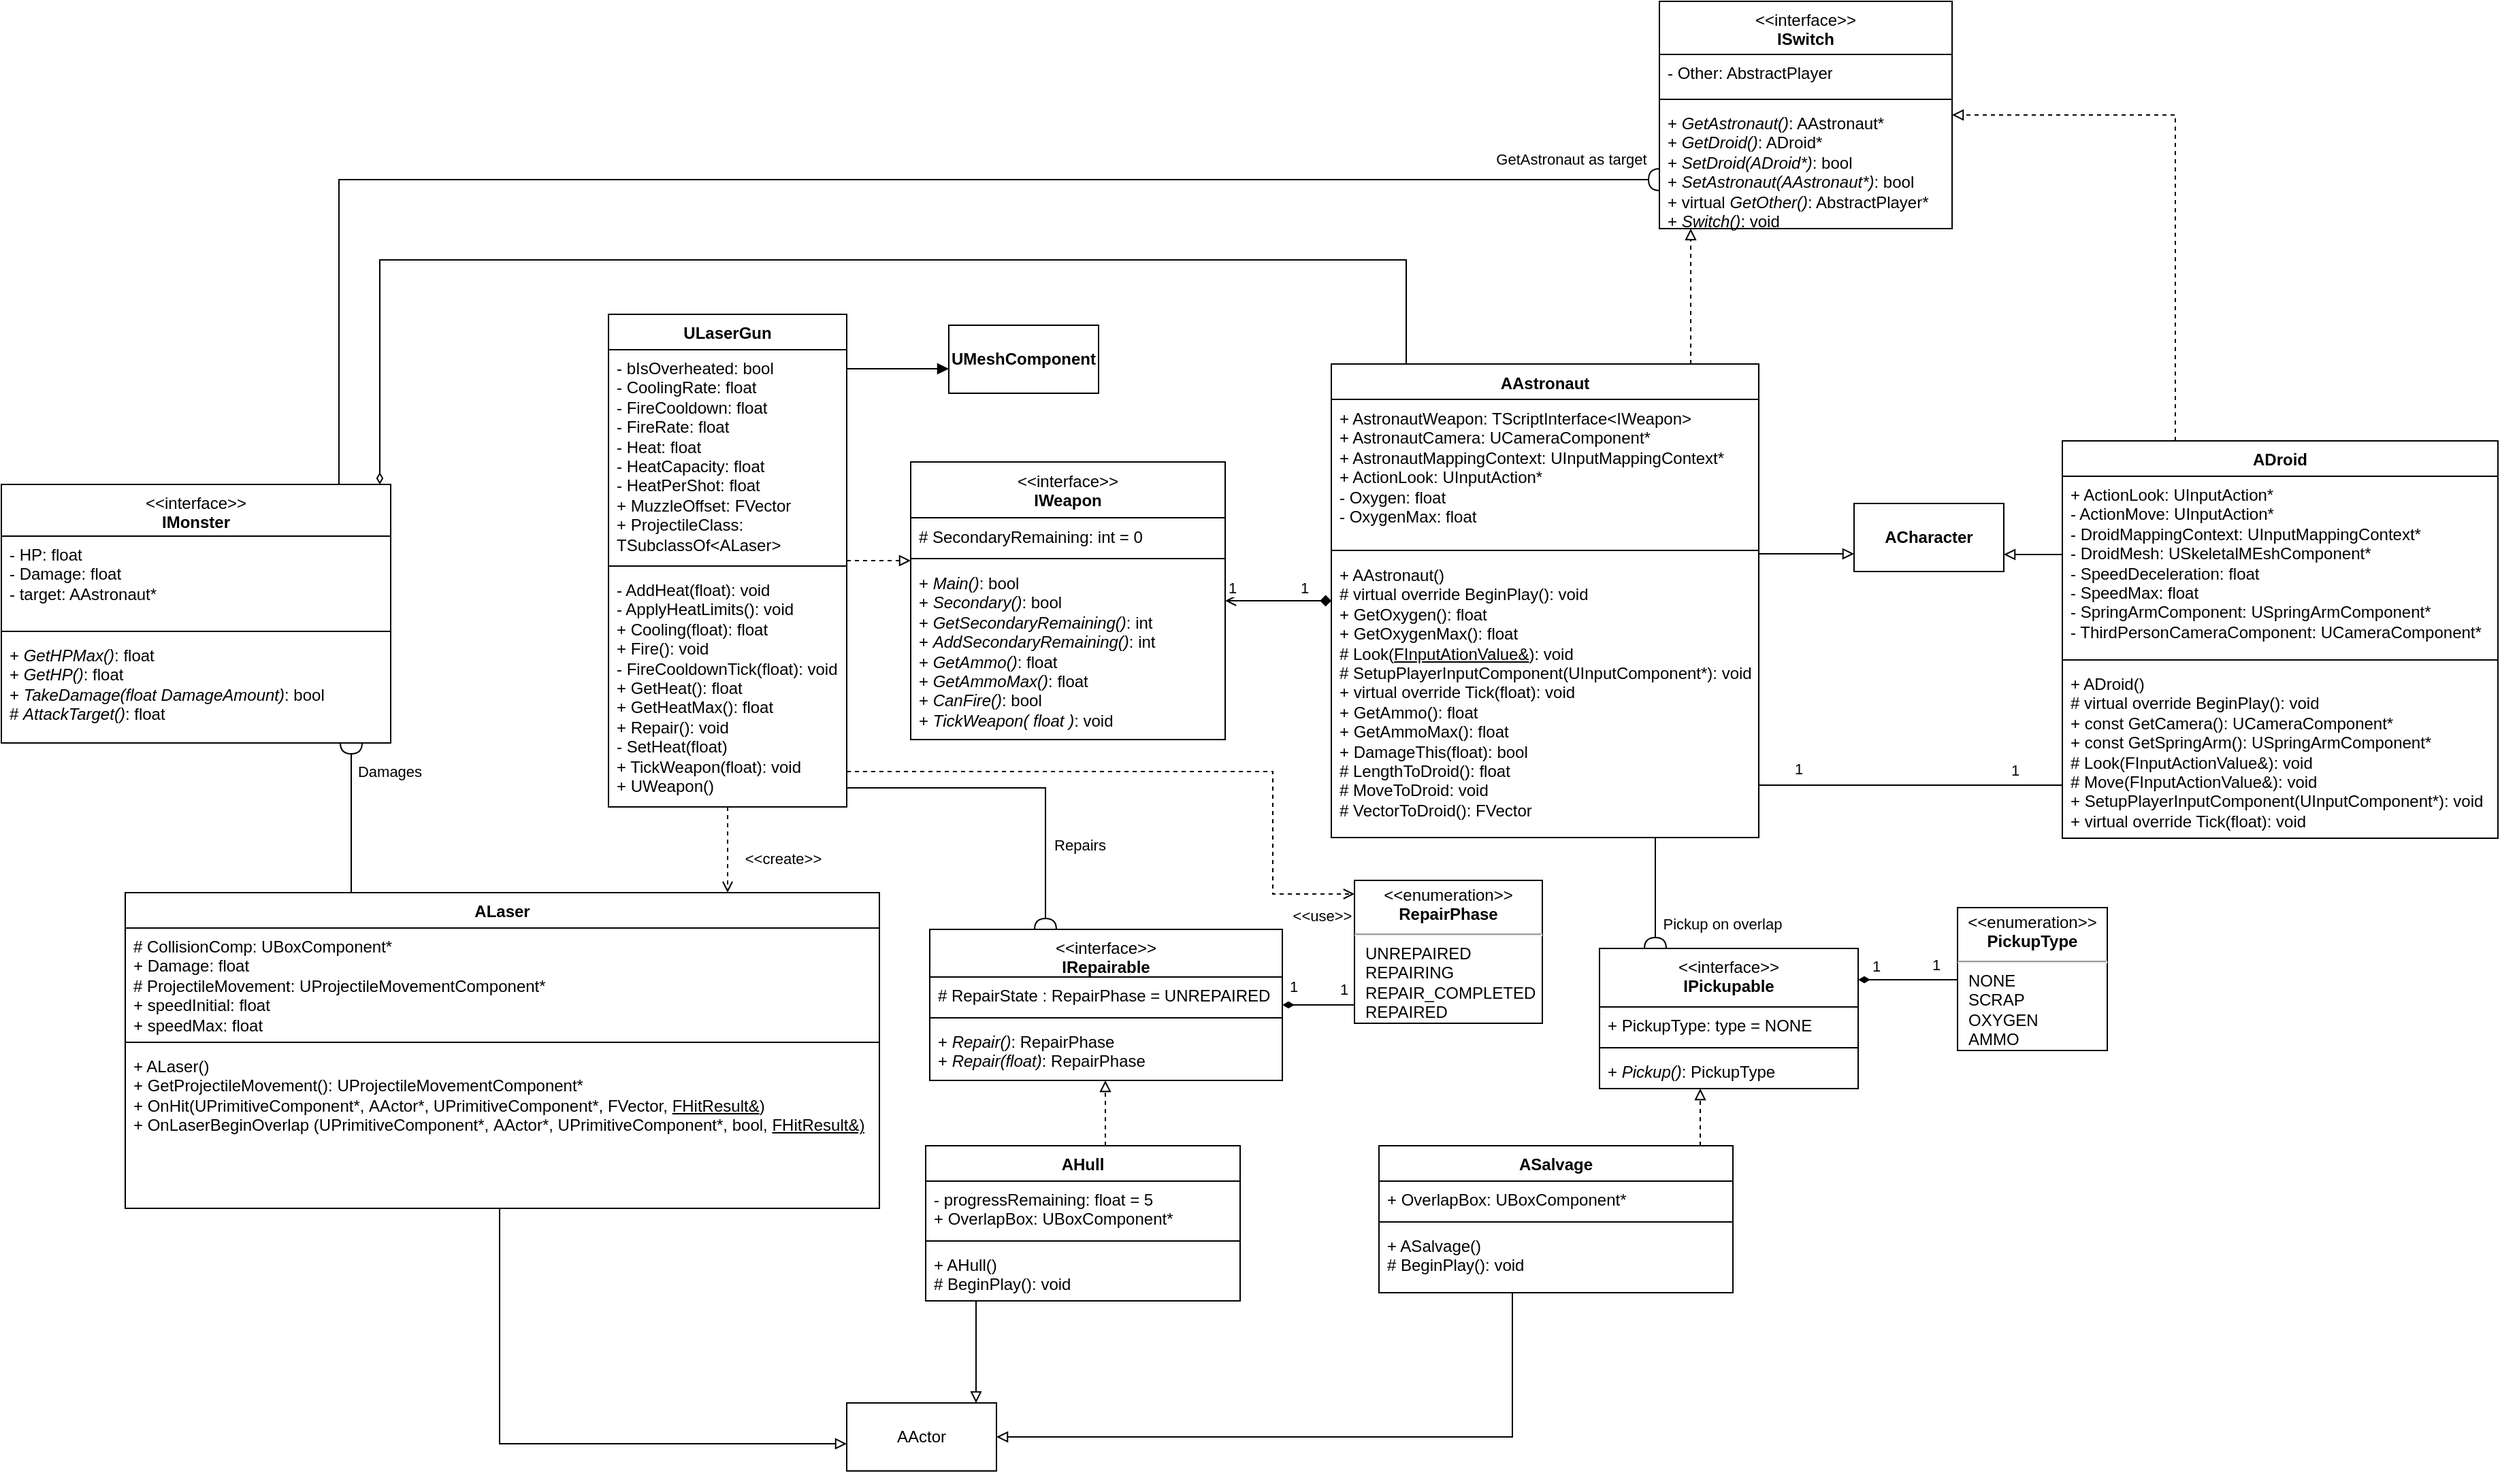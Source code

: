 <mxfile version="24.3.1" type="github">
  <diagram name="Page-1" id="c4acf3e9-155e-7222-9cf6-157b1a14988f">
    <mxGraphModel dx="2713" dy="1373" grid="0" gridSize="10" guides="1" tooltips="1" connect="1" arrows="1" fold="1" page="1" pageScale="1" pageWidth="3000" pageHeight="3000" background="none" math="0" shadow="0">
      <root>
        <mxCell id="0" />
        <mxCell id="1" parent="0" />
        <mxCell id="GjGzNpZ6_2Urf7ul3NtA-14" style="edgeStyle=orthogonalEdgeStyle;rounded=0;orthogonalLoop=1;jettySize=auto;html=1;endArrow=block;endFill=0;dashed=1;" parent="1" source="v89CsdgLvt-2hcjP8UX0-1" target="GjGzNpZ6_2Urf7ul3NtA-9" edge="1">
          <mxGeometry relative="1" as="geometry">
            <Array as="points">
              <mxPoint x="1559" y="250" />
              <mxPoint x="1559" y="250" />
            </Array>
          </mxGeometry>
        </mxCell>
        <mxCell id="5UMAS7-7MxUsGcrUEy_Y-5" style="edgeStyle=orthogonalEdgeStyle;rounded=0;orthogonalLoop=1;jettySize=auto;html=1;endArrow=open;endFill=0;startArrow=diamond;startFill=1;" parent="1" source="v89CsdgLvt-2hcjP8UX0-1" target="33zR9iVu8BZnM99QqH7n-1" edge="1">
          <mxGeometry relative="1" as="geometry" />
        </mxCell>
        <mxCell id="5UMAS7-7MxUsGcrUEy_Y-7" value="1" style="edgeLabel;html=1;align=center;verticalAlign=middle;resizable=0;points=[];" parent="5UMAS7-7MxUsGcrUEy_Y-5" vertex="1" connectable="0">
          <mxGeometry x="0.877" y="2" relative="1" as="geometry">
            <mxPoint y="-12" as="offset" />
          </mxGeometry>
        </mxCell>
        <mxCell id="33zR9iVu8BZnM99QqH7n-18" value="1" style="edgeLabel;html=1;align=center;verticalAlign=middle;resizable=0;points=[];" vertex="1" connectable="0" parent="5UMAS7-7MxUsGcrUEy_Y-5">
          <mxGeometry x="-0.713" relative="1" as="geometry">
            <mxPoint x="-9" y="-10" as="offset" />
          </mxGeometry>
        </mxCell>
        <mxCell id="5UMAS7-7MxUsGcrUEy_Y-19" style="edgeStyle=orthogonalEdgeStyle;rounded=0;orthogonalLoop=1;jettySize=auto;html=1;endArrow=block;endFill=0;" parent="1" source="v89CsdgLvt-2hcjP8UX0-1" target="5UMAS7-7MxUsGcrUEy_Y-18" edge="1">
          <mxGeometry relative="1" as="geometry">
            <Array as="points">
              <mxPoint x="1652" y="460" />
              <mxPoint x="1652" y="460" />
            </Array>
          </mxGeometry>
        </mxCell>
        <mxCell id="33zR9iVu8BZnM99QqH7n-13" style="edgeStyle=orthogonalEdgeStyle;rounded=0;orthogonalLoop=1;jettySize=auto;html=1;endArrow=none;endFill=0;" edge="1" parent="1" source="v89CsdgLvt-2hcjP8UX0-1" target="GjGzNpZ6_2Urf7ul3NtA-15">
          <mxGeometry relative="1" as="geometry">
            <Array as="points">
              <mxPoint x="1673" y="630" />
              <mxPoint x="1673" y="630" />
            </Array>
          </mxGeometry>
        </mxCell>
        <mxCell id="33zR9iVu8BZnM99QqH7n-16" value="1" style="edgeLabel;html=1;align=center;verticalAlign=middle;resizable=0;points=[];" vertex="1" connectable="0" parent="33zR9iVu8BZnM99QqH7n-13">
          <mxGeometry x="-0.745" y="2" relative="1" as="geometry">
            <mxPoint y="-10" as="offset" />
          </mxGeometry>
        </mxCell>
        <mxCell id="33zR9iVu8BZnM99QqH7n-17" value="1" style="edgeLabel;html=1;align=center;verticalAlign=middle;resizable=0;points=[];" vertex="1" connectable="0" parent="33zR9iVu8BZnM99QqH7n-13">
          <mxGeometry x="0.661" y="3" relative="1" as="geometry">
            <mxPoint x="3" y="-8" as="offset" />
          </mxGeometry>
        </mxCell>
        <mxCell id="33zR9iVu8BZnM99QqH7n-50" style="edgeStyle=orthogonalEdgeStyle;rounded=0;orthogonalLoop=1;jettySize=auto;html=1;endArrow=halfCircle;endFill=0;" edge="1" parent="1" source="v89CsdgLvt-2hcjP8UX0-1" target="33zR9iVu8BZnM99QqH7n-34">
          <mxGeometry relative="1" as="geometry">
            <Array as="points">
              <mxPoint x="1533" y="708" />
              <mxPoint x="1533" y="708" />
            </Array>
          </mxGeometry>
        </mxCell>
        <mxCell id="33zR9iVu8BZnM99QqH7n-51" value="Pickup on overlap" style="edgeLabel;html=1;align=center;verticalAlign=middle;resizable=0;points=[];" vertex="1" connectable="0" parent="33zR9iVu8BZnM99QqH7n-50">
          <mxGeometry x="0.497" y="2" relative="1" as="geometry">
            <mxPoint x="47" y="2" as="offset" />
          </mxGeometry>
        </mxCell>
        <mxCell id="v89CsdgLvt-2hcjP8UX0-1" value="AAstronaut" style="swimlane;fontStyle=1;align=center;verticalAlign=top;childLayout=stackLayout;horizontal=1;startSize=26;horizontalStack=0;resizeParent=1;resizeParentMax=0;resizeLast=0;collapsible=1;marginBottom=0;whiteSpace=wrap;html=1;" parent="1" vertex="1">
          <mxGeometry x="1295" y="320.5" width="314" height="348" as="geometry" />
        </mxCell>
        <mxCell id="v89CsdgLvt-2hcjP8UX0-2" value="&lt;div&gt;+ AstronautWeapon: TScriptInterface&amp;lt;IWeapon&amp;gt;&lt;/div&gt;&lt;div&gt;+ AstronautCamera: UCameraComponent*&lt;/div&gt;&lt;div&gt;+ AstronautMappingContext: UInputMappingContext*&lt;/div&gt;&lt;div&gt;+ ActionLook: UInputAction*&lt;/div&gt;&lt;div&gt;- Oxygen: float&lt;/div&gt;&lt;div&gt;- OxygenMax: float&lt;/div&gt;" style="text;strokeColor=none;fillColor=none;align=left;verticalAlign=top;spacingLeft=4;spacingRight=4;overflow=hidden;rotatable=0;points=[[0,0.5],[1,0.5]];portConstraint=eastwest;whiteSpace=wrap;html=1;" parent="v89CsdgLvt-2hcjP8UX0-1" vertex="1">
          <mxGeometry y="26" width="314" height="107" as="geometry" />
        </mxCell>
        <mxCell id="v89CsdgLvt-2hcjP8UX0-3" value="" style="line;strokeWidth=1;fillColor=none;align=left;verticalAlign=middle;spacingTop=-1;spacingLeft=3;spacingRight=3;rotatable=0;labelPosition=right;points=[];portConstraint=eastwest;strokeColor=inherit;" parent="v89CsdgLvt-2hcjP8UX0-1" vertex="1">
          <mxGeometry y="133" width="314" height="8" as="geometry" />
        </mxCell>
        <mxCell id="v89CsdgLvt-2hcjP8UX0-4" value="+ AAstronaut()&lt;div&gt;# virtual override BeginPlay(): void&lt;/div&gt;&lt;div&gt;+ GetOxygen(): float&lt;/div&gt;&lt;div&gt;+ GetOxygenMax(): float&lt;/div&gt;&lt;div&gt;# Look(&lt;u&gt;FInputAtionValue&amp;amp;&lt;/u&gt;): void&lt;br&gt;&lt;div&gt;&lt;div&gt;# SetupPlayerInputComponent(UInputComponent*): void&lt;/div&gt;&lt;/div&gt;&lt;div&gt;+ virtual override Tick(float): void&lt;/div&gt;&lt;/div&gt;&lt;div&gt;+ GetAmmo(): float&lt;/div&gt;&lt;div&gt;+ GetAmmoMax(): float&lt;/div&gt;&lt;div&gt;+ DamageThis(float): bool&lt;br&gt;&lt;/div&gt;&lt;div&gt;# LengthToDroid(): float&lt;/div&gt;&lt;div&gt;# MoveToDroid: void&lt;/div&gt;&lt;div&gt;# VectorToDroid(): FVector&lt;/div&gt;" style="text;strokeColor=none;fillColor=none;align=left;verticalAlign=top;spacingLeft=4;spacingRight=4;overflow=hidden;rotatable=0;points=[[0,0.5],[1,0.5]];portConstraint=eastwest;whiteSpace=wrap;html=1;" parent="v89CsdgLvt-2hcjP8UX0-1" vertex="1">
          <mxGeometry y="141" width="314" height="207" as="geometry" />
        </mxCell>
        <mxCell id="GjGzNpZ6_2Urf7ul3NtA-9" value="&lt;span style=&quot;font-weight: normal;&quot;&gt;&amp;lt;&amp;lt;interface&amp;gt;&amp;gt;&lt;/span&gt;&lt;div&gt;ISwitch&lt;/div&gt;" style="swimlane;fontStyle=1;align=center;verticalAlign=top;childLayout=stackLayout;horizontal=1;startSize=39;horizontalStack=0;resizeParent=1;resizeParentMax=0;resizeLast=0;collapsible=1;marginBottom=0;whiteSpace=wrap;html=1;" parent="1" vertex="1">
          <mxGeometry x="1536" y="54" width="215" height="167" as="geometry" />
        </mxCell>
        <mxCell id="GjGzNpZ6_2Urf7ul3NtA-10" value="- Other: AbstractPlayer" style="text;strokeColor=none;fillColor=none;align=left;verticalAlign=top;spacingLeft=4;spacingRight=4;overflow=hidden;rotatable=0;points=[[0,0.5],[1,0.5]];portConstraint=eastwest;whiteSpace=wrap;html=1;" parent="GjGzNpZ6_2Urf7ul3NtA-9" vertex="1">
          <mxGeometry y="39" width="215" height="29" as="geometry" />
        </mxCell>
        <mxCell id="GjGzNpZ6_2Urf7ul3NtA-11" value="" style="line;strokeWidth=1;fillColor=none;align=left;verticalAlign=middle;spacingTop=-1;spacingLeft=3;spacingRight=3;rotatable=0;labelPosition=right;points=[];portConstraint=eastwest;strokeColor=inherit;" parent="GjGzNpZ6_2Urf7ul3NtA-9" vertex="1">
          <mxGeometry y="68" width="215" height="8" as="geometry" />
        </mxCell>
        <mxCell id="GjGzNpZ6_2Urf7ul3NtA-12" value="+ &lt;i&gt;GetAstronaut()&lt;/i&gt;: AAstronaut*&lt;div&gt;+ &lt;i&gt;GetDroid()&lt;/i&gt;: ADroid*&lt;/div&gt;&lt;div&gt;+ &lt;i&gt;SetDroid(ADroid*)&lt;/i&gt;: bool&lt;/div&gt;&lt;div&gt;+ &lt;i&gt;SetAstronaut(AAstronaut*)&lt;/i&gt;: bool&lt;/div&gt;&lt;div&gt;+ virtual &lt;i&gt;GetOther()&lt;/i&gt;: AbstractPlayer*&lt;/div&gt;&lt;div&gt;+ &lt;i&gt;Switch()&lt;/i&gt;: void&lt;/div&gt;" style="text;strokeColor=none;fillColor=none;align=left;verticalAlign=top;spacingLeft=4;spacingRight=4;overflow=hidden;rotatable=0;points=[[0,0.5],[1,0.5]];portConstraint=eastwest;whiteSpace=wrap;html=1;" parent="GjGzNpZ6_2Urf7ul3NtA-9" vertex="1">
          <mxGeometry y="76" width="215" height="91" as="geometry" />
        </mxCell>
        <mxCell id="GjGzNpZ6_2Urf7ul3NtA-19" style="edgeStyle=orthogonalEdgeStyle;rounded=0;orthogonalLoop=1;jettySize=auto;html=1;endArrow=block;endFill=0;dashed=1;" parent="1" source="GjGzNpZ6_2Urf7ul3NtA-15" target="GjGzNpZ6_2Urf7ul3NtA-9" edge="1">
          <mxGeometry relative="1" as="geometry">
            <Array as="points">
              <mxPoint x="1915" y="150" />
              <mxPoint x="1915" y="150" />
            </Array>
          </mxGeometry>
        </mxCell>
        <mxCell id="5UMAS7-7MxUsGcrUEy_Y-20" style="edgeStyle=orthogonalEdgeStyle;rounded=0;orthogonalLoop=1;jettySize=auto;html=1;endArrow=block;endFill=0;entryX=1;entryY=0.75;entryDx=0;entryDy=0;" parent="1" source="GjGzNpZ6_2Urf7ul3NtA-15" target="5UMAS7-7MxUsGcrUEy_Y-18" edge="1">
          <mxGeometry relative="1" as="geometry">
            <mxPoint x="1806" y="476" as="targetPoint" />
            <Array as="points">
              <mxPoint x="1806" y="461" />
            </Array>
          </mxGeometry>
        </mxCell>
        <mxCell id="GjGzNpZ6_2Urf7ul3NtA-15" value="ADroid" style="swimlane;fontStyle=1;align=center;verticalAlign=top;childLayout=stackLayout;horizontal=1;startSize=26;horizontalStack=0;resizeParent=1;resizeParentMax=0;resizeLast=0;collapsible=1;marginBottom=0;whiteSpace=wrap;html=1;" parent="1" vertex="1">
          <mxGeometry x="1832" y="377" width="320" height="292" as="geometry" />
        </mxCell>
        <mxCell id="GjGzNpZ6_2Urf7ul3NtA-16" value="+ ActionLook: UInputAction*&lt;div&gt;- ActionMove: UInputAction*&lt;/div&gt;&lt;div&gt;- DroidMappingContext: UInputMappingContext*&lt;/div&gt;&lt;div&gt;- DroidMesh: USkeletalMEshComponent*&lt;/div&gt;&lt;div&gt;- SpeedDeceleration: float&lt;/div&gt;&lt;div&gt;- SpeedMax: float&lt;/div&gt;&lt;div&gt;- SpringArmComponent: USpringArmComponent*&lt;/div&gt;&lt;div&gt;- ThirdPersonCameraComponent: UCameraComponent*&lt;/div&gt;" style="text;strokeColor=none;fillColor=none;align=left;verticalAlign=top;spacingLeft=4;spacingRight=4;overflow=hidden;rotatable=0;points=[[0,0.5],[1,0.5]];portConstraint=eastwest;whiteSpace=wrap;html=1;" parent="GjGzNpZ6_2Urf7ul3NtA-15" vertex="1">
          <mxGeometry y="26" width="320" height="131" as="geometry" />
        </mxCell>
        <mxCell id="GjGzNpZ6_2Urf7ul3NtA-17" value="" style="line;strokeWidth=1;fillColor=none;align=left;verticalAlign=middle;spacingTop=-1;spacingLeft=3;spacingRight=3;rotatable=0;labelPosition=right;points=[];portConstraint=eastwest;strokeColor=inherit;" parent="GjGzNpZ6_2Urf7ul3NtA-15" vertex="1">
          <mxGeometry y="157" width="320" height="8" as="geometry" />
        </mxCell>
        <mxCell id="GjGzNpZ6_2Urf7ul3NtA-18" value="+ ADroid()&lt;div&gt;# virtual override BeginPlay(): void&lt;/div&gt;&lt;div&gt;+ const GetCamera(): UCameraComponent*&lt;/div&gt;&lt;div&gt;+ const GetSpringArm(): USpringArmComponent*&lt;/div&gt;&lt;div&gt;# Look(FInputActionValue&amp;amp;): void&lt;/div&gt;&lt;div&gt;# Move(FInputActionValue&amp;amp;): void&lt;/div&gt;&lt;div&gt;+ SetupPlayerInputComponent(UInputComponent*): void&lt;/div&gt;&lt;div&gt;+ virtual override Tick(float): void&lt;br&gt;&lt;/div&gt;" style="text;strokeColor=none;fillColor=none;align=left;verticalAlign=top;spacingLeft=4;spacingRight=4;overflow=hidden;rotatable=0;points=[[0,0.5],[1,0.5]];portConstraint=eastwest;whiteSpace=wrap;html=1;" parent="GjGzNpZ6_2Urf7ul3NtA-15" vertex="1">
          <mxGeometry y="165" width="320" height="127" as="geometry" />
        </mxCell>
        <mxCell id="5UMAS7-7MxUsGcrUEy_Y-25" style="edgeStyle=orthogonalEdgeStyle;rounded=0;orthogonalLoop=1;jettySize=auto;html=1;endArrow=none;endFill=0;startArrow=diamondThin;startFill=0;" parent="1" source="pTTVUBrMpuXwKr1Ro-rV-5" target="v89CsdgLvt-2hcjP8UX0-1" edge="1">
          <mxGeometry relative="1" as="geometry">
            <Array as="points">
              <mxPoint x="596" y="244" />
              <mxPoint x="1350" y="244" />
            </Array>
          </mxGeometry>
        </mxCell>
        <mxCell id="5UMAS7-7MxUsGcrUEy_Y-26" style="edgeStyle=orthogonalEdgeStyle;rounded=0;orthogonalLoop=1;jettySize=auto;html=1;endArrow=halfCircle;endFill=0;" parent="1" source="pTTVUBrMpuXwKr1Ro-rV-5" target="GjGzNpZ6_2Urf7ul3NtA-9" edge="1">
          <mxGeometry relative="1" as="geometry">
            <Array as="points">
              <mxPoint x="566" y="185" />
            </Array>
          </mxGeometry>
        </mxCell>
        <mxCell id="33zR9iVu8BZnM99QqH7n-11" value="GetAstronaut as target" style="edgeLabel;html=1;align=center;verticalAlign=middle;resizable=0;points=[];" vertex="1" connectable="0" parent="5UMAS7-7MxUsGcrUEy_Y-26">
          <mxGeometry x="0.958" y="-1" relative="1" as="geometry">
            <mxPoint x="-40" y="-16" as="offset" />
          </mxGeometry>
        </mxCell>
        <mxCell id="pTTVUBrMpuXwKr1Ro-rV-5" value="&lt;span style=&quot;font-weight: normal;&quot;&gt;&amp;lt;&amp;lt;interface&amp;gt;&amp;gt;&lt;/span&gt;&lt;div style=&quot;&quot;&gt;IMonster&lt;/div&gt;" style="swimlane;fontStyle=1;align=center;verticalAlign=top;childLayout=stackLayout;horizontal=1;startSize=38;horizontalStack=0;resizeParent=1;resizeParentMax=0;resizeLast=0;collapsible=1;marginBottom=0;whiteSpace=wrap;html=1;" parent="1" vertex="1">
          <mxGeometry x="318" y="409" width="286" height="190" as="geometry" />
        </mxCell>
        <mxCell id="pTTVUBrMpuXwKr1Ro-rV-6" value="- HP: float&lt;div&gt;- Damage: float&lt;/div&gt;&lt;div&gt;- target: AAstronaut*&lt;/div&gt;" style="text;strokeColor=none;fillColor=none;align=left;verticalAlign=top;spacingLeft=4;spacingRight=4;overflow=hidden;rotatable=0;points=[[0,0.5],[1,0.5]];portConstraint=eastwest;whiteSpace=wrap;html=1;" parent="pTTVUBrMpuXwKr1Ro-rV-5" vertex="1">
          <mxGeometry y="38" width="286" height="66" as="geometry" />
        </mxCell>
        <mxCell id="pTTVUBrMpuXwKr1Ro-rV-7" value="" style="line;strokeWidth=1;fillColor=none;align=left;verticalAlign=middle;spacingTop=-1;spacingLeft=3;spacingRight=3;rotatable=0;labelPosition=right;points=[];portConstraint=eastwest;strokeColor=inherit;" parent="pTTVUBrMpuXwKr1Ro-rV-5" vertex="1">
          <mxGeometry y="104" width="286" height="8" as="geometry" />
        </mxCell>
        <mxCell id="pTTVUBrMpuXwKr1Ro-rV-8" value="+ &lt;i&gt;GetHPMax()&lt;/i&gt;: float&lt;div&gt;+ &lt;i&gt;GetHP()&lt;/i&gt;: float&lt;/div&gt;&lt;div&gt;+ &lt;i&gt;TakeDamage(float DamageAmount)&lt;/i&gt;: bool&lt;br&gt;&lt;/div&gt;&lt;div&gt;# &lt;i&gt;AttackTarget()&lt;/i&gt;: float&lt;/div&gt;" style="text;strokeColor=none;fillColor=none;align=left;verticalAlign=top;spacingLeft=4;spacingRight=4;overflow=hidden;rotatable=0;points=[[0,0.5],[1,0.5]];portConstraint=eastwest;whiteSpace=wrap;html=1;" parent="pTTVUBrMpuXwKr1Ro-rV-5" vertex="1">
          <mxGeometry y="112" width="286" height="78" as="geometry" />
        </mxCell>
        <mxCell id="5UMAS7-7MxUsGcrUEy_Y-16" style="edgeStyle=orthogonalEdgeStyle;rounded=0;orthogonalLoop=1;jettySize=auto;html=1;endArrow=open;endFill=0;startArrow=none;startFill=0;dashed=1;" parent="1" source="5UMAS7-7MxUsGcrUEy_Y-1" target="5UMAS7-7MxUsGcrUEy_Y-8" edge="1">
          <mxGeometry relative="1" as="geometry">
            <Array as="points">
              <mxPoint x="812" y="495" />
            </Array>
          </mxGeometry>
        </mxCell>
        <mxCell id="33zR9iVu8BZnM99QqH7n-10" value="&amp;lt;&amp;lt;create&amp;gt;&amp;gt;" style="edgeLabel;html=1;align=center;verticalAlign=middle;resizable=0;points=[];" vertex="1" connectable="0" parent="5UMAS7-7MxUsGcrUEy_Y-16">
          <mxGeometry x="0.659" y="3" relative="1" as="geometry">
            <mxPoint x="37" y="-15" as="offset" />
          </mxGeometry>
        </mxCell>
        <mxCell id="5UMAS7-7MxUsGcrUEy_Y-22" style="edgeStyle=orthogonalEdgeStyle;rounded=0;orthogonalLoop=1;jettySize=auto;html=1;endArrow=block;endFill=1;" parent="1" source="5UMAS7-7MxUsGcrUEy_Y-1" target="5UMAS7-7MxUsGcrUEy_Y-21" edge="1">
          <mxGeometry relative="1" as="geometry">
            <Array as="points">
              <mxPoint x="978" y="324" />
              <mxPoint x="978" y="324" />
            </Array>
          </mxGeometry>
        </mxCell>
        <mxCell id="33zR9iVu8BZnM99QqH7n-5" style="edgeStyle=orthogonalEdgeStyle;rounded=0;orthogonalLoop=1;jettySize=auto;html=1;endArrow=block;endFill=0;dashed=1;" edge="1" parent="1" source="5UMAS7-7MxUsGcrUEy_Y-1" target="33zR9iVu8BZnM99QqH7n-1">
          <mxGeometry relative="1" as="geometry">
            <Array as="points">
              <mxPoint x="828" y="494" />
              <mxPoint x="828" y="494" />
            </Array>
          </mxGeometry>
        </mxCell>
        <mxCell id="33zR9iVu8BZnM99QqH7n-27" style="edgeStyle=orthogonalEdgeStyle;rounded=0;orthogonalLoop=1;jettySize=auto;html=1;dashed=1;endArrow=open;endFill=0;" edge="1" parent="1" source="5UMAS7-7MxUsGcrUEy_Y-1" target="33zR9iVu8BZnM99QqH7n-23">
          <mxGeometry relative="1" as="geometry">
            <Array as="points">
              <mxPoint x="1252" y="620" />
              <mxPoint x="1252" y="710" />
            </Array>
          </mxGeometry>
        </mxCell>
        <mxCell id="33zR9iVu8BZnM99QqH7n-29" value="&amp;lt;&amp;lt;use&amp;gt;&amp;gt;" style="edgeLabel;html=1;align=center;verticalAlign=middle;resizable=0;points=[];" vertex="1" connectable="0" parent="33zR9iVu8BZnM99QqH7n-27">
          <mxGeometry x="0.77" y="-1" relative="1" as="geometry">
            <mxPoint x="29" y="15" as="offset" />
          </mxGeometry>
        </mxCell>
        <mxCell id="5UMAS7-7MxUsGcrUEy_Y-1" value="ULaserGun" style="swimlane;fontStyle=1;align=center;verticalAlign=top;childLayout=stackLayout;horizontal=1;startSize=26;horizontalStack=0;resizeParent=1;resizeParentMax=0;resizeLast=0;collapsible=1;marginBottom=0;whiteSpace=wrap;html=1;" parent="1" vertex="1">
          <mxGeometry x="764" y="284" width="175" height="362" as="geometry" />
        </mxCell>
        <mxCell id="5UMAS7-7MxUsGcrUEy_Y-2" value="&lt;div&gt;- bIsOverheated: bool&lt;/div&gt;&lt;div&gt;- CoolingRate: float&lt;/div&gt;&lt;div&gt;- FireCooldown: float&lt;/div&gt;&lt;div&gt;- FireRate: float&lt;/div&gt;&lt;div&gt;- Heat: float&lt;/div&gt;&lt;div&gt;- HeatCapacity: float&lt;/div&gt;&lt;div&gt;- HeatPerShot: float&lt;/div&gt;&lt;div&gt;+ MuzzleOffset: FVector&lt;/div&gt;&lt;div&gt;+ ProjectileClass: TSubclassOf&amp;lt;ALaser&amp;gt;&lt;br&gt;&lt;/div&gt;" style="text;strokeColor=none;fillColor=none;align=left;verticalAlign=top;spacingLeft=4;spacingRight=4;overflow=hidden;rotatable=0;points=[[0,0.5],[1,0.5]];portConstraint=eastwest;whiteSpace=wrap;html=1;" parent="5UMAS7-7MxUsGcrUEy_Y-1" vertex="1">
          <mxGeometry y="26" width="175" height="155" as="geometry" />
        </mxCell>
        <mxCell id="5UMAS7-7MxUsGcrUEy_Y-3" value="" style="line;strokeWidth=1;fillColor=none;align=left;verticalAlign=middle;spacingTop=-1;spacingLeft=3;spacingRight=3;rotatable=0;labelPosition=right;points=[];portConstraint=eastwest;strokeColor=inherit;" parent="5UMAS7-7MxUsGcrUEy_Y-1" vertex="1">
          <mxGeometry y="181" width="175" height="8" as="geometry" />
        </mxCell>
        <mxCell id="5UMAS7-7MxUsGcrUEy_Y-4" value="- AddHeat(float): void&lt;div&gt;- ApplyHeatLimits(): void&lt;/div&gt;&lt;div&gt;+ Cooling(float): float&lt;/div&gt;&lt;div&gt;+ Fire(): void&lt;/div&gt;&lt;div&gt;- FireCooldownTick(float): void&lt;/div&gt;&lt;div&gt;+ GetHeat(): float&lt;/div&gt;&lt;div&gt;+ GetHeatMax(): float&lt;/div&gt;&lt;div&gt;+ Repair(): void&lt;/div&gt;&lt;div&gt;- SetHeat(float)&lt;/div&gt;&lt;div&gt;+ TickWeapon(float): void&lt;/div&gt;&lt;div&gt;+ UWeapon()&lt;/div&gt;" style="text;strokeColor=none;fillColor=none;align=left;verticalAlign=top;spacingLeft=4;spacingRight=4;overflow=hidden;rotatable=0;points=[[0,0.5],[1,0.5]];portConstraint=eastwest;whiteSpace=wrap;html=1;" parent="5UMAS7-7MxUsGcrUEy_Y-1" vertex="1">
          <mxGeometry y="189" width="175" height="173" as="geometry" />
        </mxCell>
        <mxCell id="5UMAS7-7MxUsGcrUEy_Y-17" style="edgeStyle=orthogonalEdgeStyle;rounded=0;orthogonalLoop=1;jettySize=auto;html=1;endArrow=halfCircle;endFill=0;" parent="1" source="5UMAS7-7MxUsGcrUEy_Y-8" target="pTTVUBrMpuXwKr1Ro-rV-5" edge="1">
          <mxGeometry relative="1" as="geometry">
            <Array as="points">
              <mxPoint x="575" y="654" />
              <mxPoint x="575" y="654" />
            </Array>
          </mxGeometry>
        </mxCell>
        <mxCell id="33zR9iVu8BZnM99QqH7n-9" value="Damages" style="edgeLabel;html=1;align=center;verticalAlign=middle;resizable=0;points=[];" vertex="1" connectable="0" parent="5UMAS7-7MxUsGcrUEy_Y-17">
          <mxGeometry x="0.627" y="1" relative="1" as="geometry">
            <mxPoint x="29" as="offset" />
          </mxGeometry>
        </mxCell>
        <mxCell id="5UMAS7-7MxUsGcrUEy_Y-24" style="edgeStyle=orthogonalEdgeStyle;rounded=0;orthogonalLoop=1;jettySize=auto;html=1;endArrow=block;endFill=0;" parent="1" source="5UMAS7-7MxUsGcrUEy_Y-8" target="5UMAS7-7MxUsGcrUEy_Y-23" edge="1">
          <mxGeometry relative="1" as="geometry">
            <Array as="points">
              <mxPoint x="684" y="1114" />
            </Array>
          </mxGeometry>
        </mxCell>
        <mxCell id="5UMAS7-7MxUsGcrUEy_Y-8" value="ALaser" style="swimlane;fontStyle=1;align=center;verticalAlign=top;childLayout=stackLayout;horizontal=1;startSize=26;horizontalStack=0;resizeParent=1;resizeParentMax=0;resizeLast=0;collapsible=1;marginBottom=0;whiteSpace=wrap;html=1;" parent="1" vertex="1">
          <mxGeometry x="409" y="709" width="554" height="232" as="geometry" />
        </mxCell>
        <mxCell id="5UMAS7-7MxUsGcrUEy_Y-9" value="# CollisionComp: UBoxComponent*&lt;div&gt;+ Damage: float&lt;/div&gt;&lt;div&gt;# ProjectileMovement: UProjectileMovementComponent*&lt;/div&gt;&lt;div&gt;+ speedInitial: float&lt;/div&gt;&lt;div&gt;+ speedMax: float&lt;/div&gt;" style="text;strokeColor=none;fillColor=none;align=left;verticalAlign=top;spacingLeft=4;spacingRight=4;overflow=hidden;rotatable=0;points=[[0,0.5],[1,0.5]];portConstraint=eastwest;whiteSpace=wrap;html=1;" parent="5UMAS7-7MxUsGcrUEy_Y-8" vertex="1">
          <mxGeometry y="26" width="554" height="80" as="geometry" />
        </mxCell>
        <mxCell id="5UMAS7-7MxUsGcrUEy_Y-10" value="" style="line;strokeWidth=1;fillColor=none;align=left;verticalAlign=middle;spacingTop=-1;spacingLeft=3;spacingRight=3;rotatable=0;labelPosition=right;points=[];portConstraint=eastwest;strokeColor=inherit;" parent="5UMAS7-7MxUsGcrUEy_Y-8" vertex="1">
          <mxGeometry y="106" width="554" height="8" as="geometry" />
        </mxCell>
        <mxCell id="5UMAS7-7MxUsGcrUEy_Y-11" value="+ ALaser()&lt;div&gt;+ GetProjectileMovement():&amp;nbsp;UProjectileMovementComponent*&lt;/div&gt;&lt;div&gt;+ OnHit(UPrimitiveComponent*,&amp;nbsp;AActor*,&amp;nbsp;UPrimitiveComponent*, FVector, &lt;u&gt;FHitResult&amp;amp;&lt;/u&gt;)&lt;/div&gt;&lt;div&gt;+ OnLaserBeginOverlap (UPrimitiveComponent*,&amp;nbsp;AActor*,&amp;nbsp;UPrimitiveComponent*, bool,&amp;nbsp;&lt;u style=&quot;background-color: initial;&quot;&gt;FHitResult&amp;amp;)&lt;/u&gt;&lt;/div&gt;" style="text;strokeColor=none;fillColor=none;align=left;verticalAlign=top;spacingLeft=4;spacingRight=4;overflow=hidden;rotatable=0;points=[[0,0.5],[1,0.5]];portConstraint=eastwest;whiteSpace=wrap;html=1;" parent="5UMAS7-7MxUsGcrUEy_Y-8" vertex="1">
          <mxGeometry y="114" width="554" height="118" as="geometry" />
        </mxCell>
        <mxCell id="5UMAS7-7MxUsGcrUEy_Y-18" value="&lt;b&gt;ACharacter&lt;/b&gt;" style="html=1;whiteSpace=wrap;" parent="1" vertex="1">
          <mxGeometry x="1679" y="423" width="110" height="50" as="geometry" />
        </mxCell>
        <mxCell id="5UMAS7-7MxUsGcrUEy_Y-21" value="&lt;b&gt;UMeshComponent&lt;/b&gt;" style="html=1;whiteSpace=wrap;" parent="1" vertex="1">
          <mxGeometry x="1014" y="292" width="110" height="50" as="geometry" />
        </mxCell>
        <mxCell id="5UMAS7-7MxUsGcrUEy_Y-23" value="AActor" style="html=1;whiteSpace=wrap;" parent="1" vertex="1">
          <mxGeometry x="939" y="1084" width="110" height="50" as="geometry" />
        </mxCell>
        <mxCell id="33zR9iVu8BZnM99QqH7n-1" value="&lt;span style=&quot;font-weight: normal;&quot;&gt;&amp;lt;&amp;lt;interface&amp;gt;&amp;gt;&lt;/span&gt;&lt;div&gt;IWeapon&lt;/div&gt;" style="swimlane;fontStyle=1;align=center;verticalAlign=top;childLayout=stackLayout;horizontal=1;startSize=41;horizontalStack=0;resizeParent=1;resizeParentMax=0;resizeLast=0;collapsible=1;marginBottom=0;whiteSpace=wrap;html=1;" vertex="1" parent="1">
          <mxGeometry x="986" y="392.5" width="231" height="204" as="geometry" />
        </mxCell>
        <mxCell id="33zR9iVu8BZnM99QqH7n-2" value="# SecondaryRemaining: int = 0" style="text;strokeColor=none;fillColor=none;align=left;verticalAlign=top;spacingLeft=4;spacingRight=4;overflow=hidden;rotatable=0;points=[[0,0.5],[1,0.5]];portConstraint=eastwest;whiteSpace=wrap;html=1;" vertex="1" parent="33zR9iVu8BZnM99QqH7n-1">
          <mxGeometry y="41" width="231" height="26" as="geometry" />
        </mxCell>
        <mxCell id="33zR9iVu8BZnM99QqH7n-3" value="" style="line;strokeWidth=1;fillColor=none;align=left;verticalAlign=middle;spacingTop=-1;spacingLeft=3;spacingRight=3;rotatable=0;labelPosition=right;points=[];portConstraint=eastwest;strokeColor=inherit;" vertex="1" parent="33zR9iVu8BZnM99QqH7n-1">
          <mxGeometry y="67" width="231" height="8" as="geometry" />
        </mxCell>
        <mxCell id="33zR9iVu8BZnM99QqH7n-4" value="+ &lt;i&gt;Main()&lt;/i&gt;: bool&lt;div&gt;+ &lt;i&gt;Secondary()&lt;/i&gt;: bool&lt;/div&gt;&lt;div&gt;+ &lt;i&gt;GetSecondaryRemaining()&lt;/i&gt;: int&lt;/div&gt;&lt;div&gt;+ &lt;i&gt;AddSecondaryRemaining()&lt;/i&gt;: int&lt;/div&gt;&lt;div&gt;+ &lt;i&gt;GetAmmo()&lt;/i&gt;: float&lt;/div&gt;&lt;div&gt;+ &lt;i&gt;GetAmmoMax()&lt;/i&gt;: float&lt;/div&gt;&lt;div&gt;+ &lt;i&gt;CanFire()&lt;/i&gt;: bool&lt;/div&gt;&lt;div&gt;+ &lt;i&gt;TickWeapon(&amp;nbsp;&lt;/i&gt;&lt;span style=&quot;background-color: initial;&quot;&gt;&lt;i&gt;float )&lt;/i&gt;: void&lt;/span&gt;&lt;/div&gt;" style="text;strokeColor=none;fillColor=none;align=left;verticalAlign=top;spacingLeft=4;spacingRight=4;overflow=hidden;rotatable=0;points=[[0,0.5],[1,0.5]];portConstraint=eastwest;whiteSpace=wrap;html=1;" vertex="1" parent="33zR9iVu8BZnM99QqH7n-1">
          <mxGeometry y="75" width="231" height="129" as="geometry" />
        </mxCell>
        <mxCell id="33zR9iVu8BZnM99QqH7n-24" style="edgeStyle=orthogonalEdgeStyle;rounded=0;orthogonalLoop=1;jettySize=auto;html=1;entryX=0;entryY=0.5;entryDx=0;entryDy=0;startArrow=diamondThin;startFill=1;endArrow=none;endFill=0;" edge="1" parent="1" source="33zR9iVu8BZnM99QqH7n-19" target="33zR9iVu8BZnM99QqH7n-23">
          <mxGeometry relative="1" as="geometry">
            <Array as="points">
              <mxPoint x="1322" y="792" />
            </Array>
          </mxGeometry>
        </mxCell>
        <mxCell id="33zR9iVu8BZnM99QqH7n-46" value="1" style="edgeLabel;html=1;align=center;verticalAlign=middle;resizable=0;points=[];" vertex="1" connectable="0" parent="33zR9iVu8BZnM99QqH7n-24">
          <mxGeometry x="-0.717" relative="1" as="geometry">
            <mxPoint x="-8" y="-14" as="offset" />
          </mxGeometry>
        </mxCell>
        <mxCell id="33zR9iVu8BZnM99QqH7n-47" value="1" style="edgeLabel;html=1;align=center;verticalAlign=middle;resizable=0;points=[];" vertex="1" connectable="0" parent="33zR9iVu8BZnM99QqH7n-24">
          <mxGeometry x="-0.279" y="-2" relative="1" as="geometry">
            <mxPoint x="4" y="-14" as="offset" />
          </mxGeometry>
        </mxCell>
        <mxCell id="33zR9iVu8BZnM99QqH7n-19" value="&lt;span style=&quot;font-weight: normal;&quot;&gt;&amp;lt;&amp;lt;interface&amp;gt;&amp;gt;&lt;/span&gt;&lt;div&gt;IRepairable&lt;/div&gt;" style="swimlane;fontStyle=1;align=center;verticalAlign=top;childLayout=stackLayout;horizontal=1;startSize=35;horizontalStack=0;resizeParent=1;resizeParentMax=0;resizeLast=0;collapsible=1;marginBottom=0;whiteSpace=wrap;html=1;" vertex="1" parent="1">
          <mxGeometry x="1000" y="736" width="259" height="111" as="geometry" />
        </mxCell>
        <mxCell id="33zR9iVu8BZnM99QqH7n-20" value="# RepairState : RepairPhase = UNREPAIRED" style="text;strokeColor=none;fillColor=none;align=left;verticalAlign=top;spacingLeft=4;spacingRight=4;overflow=hidden;rotatable=0;points=[[0,0.5],[1,0.5]];portConstraint=eastwest;whiteSpace=wrap;html=1;" vertex="1" parent="33zR9iVu8BZnM99QqH7n-19">
          <mxGeometry y="35" width="259" height="26" as="geometry" />
        </mxCell>
        <mxCell id="33zR9iVu8BZnM99QqH7n-21" value="" style="line;strokeWidth=1;fillColor=none;align=left;verticalAlign=middle;spacingTop=-1;spacingLeft=3;spacingRight=3;rotatable=0;labelPosition=right;points=[];portConstraint=eastwest;strokeColor=inherit;" vertex="1" parent="33zR9iVu8BZnM99QqH7n-19">
          <mxGeometry y="61" width="259" height="8" as="geometry" />
        </mxCell>
        <mxCell id="33zR9iVu8BZnM99QqH7n-22" value="+&amp;nbsp;&lt;i&gt;Repair()&lt;/i&gt;: RepairPhase&lt;div&gt;+&amp;nbsp;&lt;i&gt;Repair(float)&lt;/i&gt;: RepairPhase&lt;/div&gt;" style="text;strokeColor=none;fillColor=none;align=left;verticalAlign=top;spacingLeft=4;spacingRight=4;overflow=hidden;rotatable=0;points=[[0,0.5],[1,0.5]];portConstraint=eastwest;whiteSpace=wrap;html=1;" vertex="1" parent="33zR9iVu8BZnM99QqH7n-19">
          <mxGeometry y="69" width="259" height="42" as="geometry" />
        </mxCell>
        <mxCell id="33zR9iVu8BZnM99QqH7n-23" value="&lt;p style=&quot;margin:0px;margin-top:4px;text-align:center;&quot;&gt;&amp;lt;&amp;lt;enumeration&amp;gt;&amp;gt;&lt;br&gt;&lt;b&gt;RepairPhase&lt;/b&gt;&lt;/p&gt;&lt;hr&gt;&lt;p style=&quot;margin:0px;margin-left:8px;text-align:left;&quot;&gt;UNREPAIRED&lt;/p&gt;&lt;p style=&quot;margin:0px;margin-left:8px;text-align:left;&quot;&gt;REPAIRING&lt;/p&gt;&lt;p style=&quot;margin:0px;margin-left:8px;text-align:left;&quot;&gt;REPAIR_COMPLETED&lt;/p&gt;&lt;p style=&quot;margin:0px;margin-left:8px;text-align:left;&quot;&gt;REPAIRED&lt;/p&gt;" style="shape=rect;html=1;overflow=fill;whiteSpace=wrap;" vertex="1" parent="1">
          <mxGeometry x="1312" y="700" width="138" height="105" as="geometry" />
        </mxCell>
        <mxCell id="33zR9iVu8BZnM99QqH7n-25" style="edgeStyle=orthogonalEdgeStyle;rounded=0;orthogonalLoop=1;jettySize=auto;html=1;endArrow=halfCircle;endFill=0;" edge="1" parent="1" source="5UMAS7-7MxUsGcrUEy_Y-1" target="33zR9iVu8BZnM99QqH7n-19">
          <mxGeometry relative="1" as="geometry">
            <Array as="points">
              <mxPoint x="1085" y="632" />
            </Array>
          </mxGeometry>
        </mxCell>
        <mxCell id="33zR9iVu8BZnM99QqH7n-26" value="Repairs" style="edgeLabel;html=1;align=center;verticalAlign=middle;resizable=0;points=[];" vertex="1" connectable="0" parent="33zR9iVu8BZnM99QqH7n-25">
          <mxGeometry x="0.312" y="3" relative="1" as="geometry">
            <mxPoint x="22" y="24" as="offset" />
          </mxGeometry>
        </mxCell>
        <mxCell id="33zR9iVu8BZnM99QqH7n-57" style="edgeStyle=orthogonalEdgeStyle;rounded=0;orthogonalLoop=1;jettySize=auto;html=1;endArrow=block;endFill=0;" edge="1" parent="1" source="33zR9iVu8BZnM99QqH7n-30" target="5UMAS7-7MxUsGcrUEy_Y-23">
          <mxGeometry relative="1" as="geometry">
            <Array as="points">
              <mxPoint x="1034" y="1057" />
              <mxPoint x="1034" y="1057" />
            </Array>
          </mxGeometry>
        </mxCell>
        <mxCell id="33zR9iVu8BZnM99QqH7n-60" style="edgeStyle=orthogonalEdgeStyle;rounded=0;orthogonalLoop=1;jettySize=auto;html=1;endArrow=block;endFill=0;dashed=1;" edge="1" parent="1" source="33zR9iVu8BZnM99QqH7n-30" target="33zR9iVu8BZnM99QqH7n-19">
          <mxGeometry relative="1" as="geometry">
            <Array as="points">
              <mxPoint x="1129" y="879" />
              <mxPoint x="1129" y="879" />
            </Array>
          </mxGeometry>
        </mxCell>
        <mxCell id="33zR9iVu8BZnM99QqH7n-30" value="AHull" style="swimlane;fontStyle=1;align=center;verticalAlign=top;childLayout=stackLayout;horizontal=1;startSize=26;horizontalStack=0;resizeParent=1;resizeParentMax=0;resizeLast=0;collapsible=1;marginBottom=0;whiteSpace=wrap;html=1;" vertex="1" parent="1">
          <mxGeometry x="997" y="895" width="231" height="114" as="geometry" />
        </mxCell>
        <mxCell id="33zR9iVu8BZnM99QqH7n-31" value="&lt;div&gt;- progressRemaining: float = 5&lt;/div&gt;+ OverlapBox:&amp;nbsp;UBoxComponent*" style="text;strokeColor=none;fillColor=none;align=left;verticalAlign=top;spacingLeft=4;spacingRight=4;overflow=hidden;rotatable=0;points=[[0,0.5],[1,0.5]];portConstraint=eastwest;whiteSpace=wrap;html=1;" vertex="1" parent="33zR9iVu8BZnM99QqH7n-30">
          <mxGeometry y="26" width="231" height="40" as="geometry" />
        </mxCell>
        <mxCell id="33zR9iVu8BZnM99QqH7n-32" value="" style="line;strokeWidth=1;fillColor=none;align=left;verticalAlign=middle;spacingTop=-1;spacingLeft=3;spacingRight=3;rotatable=0;labelPosition=right;points=[];portConstraint=eastwest;strokeColor=inherit;" vertex="1" parent="33zR9iVu8BZnM99QqH7n-30">
          <mxGeometry y="66" width="231" height="8" as="geometry" />
        </mxCell>
        <mxCell id="33zR9iVu8BZnM99QqH7n-33" value="&lt;div&gt;+ AHull()&lt;/div&gt;# BeginPlay(): void" style="text;strokeColor=none;fillColor=none;align=left;verticalAlign=top;spacingLeft=4;spacingRight=4;overflow=hidden;rotatable=0;points=[[0,0.5],[1,0.5]];portConstraint=eastwest;whiteSpace=wrap;html=1;" vertex="1" parent="33zR9iVu8BZnM99QqH7n-30">
          <mxGeometry y="74" width="231" height="40" as="geometry" />
        </mxCell>
        <mxCell id="33zR9iVu8BZnM99QqH7n-45" style="edgeStyle=orthogonalEdgeStyle;rounded=0;orthogonalLoop=1;jettySize=auto;html=1;endArrow=none;endFill=0;startArrow=diamondThin;startFill=1;" edge="1" parent="1" source="33zR9iVu8BZnM99QqH7n-34" target="33zR9iVu8BZnM99QqH7n-44">
          <mxGeometry relative="1" as="geometry">
            <Array as="points">
              <mxPoint x="1699" y="773" />
              <mxPoint x="1699" y="773" />
            </Array>
          </mxGeometry>
        </mxCell>
        <mxCell id="33zR9iVu8BZnM99QqH7n-48" value="1" style="edgeLabel;html=1;align=center;verticalAlign=middle;resizable=0;points=[];" vertex="1" connectable="0" parent="33zR9iVu8BZnM99QqH7n-45">
          <mxGeometry x="-0.598" relative="1" as="geometry">
            <mxPoint x="-2" y="-10" as="offset" />
          </mxGeometry>
        </mxCell>
        <mxCell id="33zR9iVu8BZnM99QqH7n-49" value="1" style="edgeLabel;html=1;align=center;verticalAlign=middle;resizable=0;points=[];" vertex="1" connectable="0" parent="33zR9iVu8BZnM99QqH7n-45">
          <mxGeometry x="0.622" y="3" relative="1" as="geometry">
            <mxPoint x="-2" y="-8" as="offset" />
          </mxGeometry>
        </mxCell>
        <mxCell id="33zR9iVu8BZnM99QqH7n-34" value="&lt;div&gt;&lt;span style=&quot;font-weight: normal;&quot;&gt;&amp;lt;&amp;lt;interface&amp;gt;&amp;gt;&lt;/span&gt;&lt;/div&gt;IPickupable" style="swimlane;fontStyle=1;align=center;verticalAlign=top;childLayout=stackLayout;horizontal=1;startSize=43;horizontalStack=0;resizeParent=1;resizeParentMax=0;resizeLast=0;collapsible=1;marginBottom=0;whiteSpace=wrap;html=1;" vertex="1" parent="1">
          <mxGeometry x="1492" y="750" width="190" height="103" as="geometry" />
        </mxCell>
        <mxCell id="33zR9iVu8BZnM99QqH7n-35" value="+ PickupType: type = NONE" style="text;strokeColor=none;fillColor=none;align=left;verticalAlign=top;spacingLeft=4;spacingRight=4;overflow=hidden;rotatable=0;points=[[0,0.5],[1,0.5]];portConstraint=eastwest;whiteSpace=wrap;html=1;" vertex="1" parent="33zR9iVu8BZnM99QqH7n-34">
          <mxGeometry y="43" width="190" height="26" as="geometry" />
        </mxCell>
        <mxCell id="33zR9iVu8BZnM99QqH7n-36" value="" style="line;strokeWidth=1;fillColor=none;align=left;verticalAlign=middle;spacingTop=-1;spacingLeft=3;spacingRight=3;rotatable=0;labelPosition=right;points=[];portConstraint=eastwest;strokeColor=inherit;" vertex="1" parent="33zR9iVu8BZnM99QqH7n-34">
          <mxGeometry y="69" width="190" height="8" as="geometry" />
        </mxCell>
        <mxCell id="33zR9iVu8BZnM99QqH7n-37" value="+&amp;nbsp;&lt;i&gt;Pickup()&lt;/i&gt;:&amp;nbsp;PickupType" style="text;strokeColor=none;fillColor=none;align=left;verticalAlign=top;spacingLeft=4;spacingRight=4;overflow=hidden;rotatable=0;points=[[0,0.5],[1,0.5]];portConstraint=eastwest;whiteSpace=wrap;html=1;" vertex="1" parent="33zR9iVu8BZnM99QqH7n-34">
          <mxGeometry y="77" width="190" height="26" as="geometry" />
        </mxCell>
        <mxCell id="33zR9iVu8BZnM99QqH7n-44" value="&lt;p style=&quot;margin:0px;margin-top:4px;text-align:center;&quot;&gt;&amp;lt;&amp;lt;enumeration&amp;gt;&amp;gt;&lt;br&gt;&lt;span style=&quot;text-align: left; background-color: initial;&quot;&gt;&lt;b&gt;PickupType&lt;/b&gt;&lt;/span&gt;&lt;/p&gt;&lt;hr&gt;&lt;p style=&quot;margin:0px;margin-left:8px;text-align:left;&quot;&gt;NONE&lt;/p&gt;&lt;p style=&quot;margin:0px;margin-left:8px;text-align:left;&quot;&gt;SCRAP&lt;/p&gt;&lt;p style=&quot;margin:0px;margin-left:8px;text-align:left;&quot;&gt;OXYGEN&lt;/p&gt;&lt;p style=&quot;margin:0px;margin-left:8px;text-align:left;&quot;&gt;AMMO&lt;/p&gt;" style="shape=rect;html=1;overflow=fill;whiteSpace=wrap;" vertex="1" parent="1">
          <mxGeometry x="1755" y="720" width="110" height="105" as="geometry" />
        </mxCell>
        <mxCell id="33zR9iVu8BZnM99QqH7n-58" style="edgeStyle=orthogonalEdgeStyle;rounded=0;orthogonalLoop=1;jettySize=auto;html=1;endArrow=block;endFill=0;" edge="1" parent="1" source="33zR9iVu8BZnM99QqH7n-52" target="5UMAS7-7MxUsGcrUEy_Y-23">
          <mxGeometry relative="1" as="geometry">
            <Array as="points">
              <mxPoint x="1428" y="1109" />
            </Array>
          </mxGeometry>
        </mxCell>
        <mxCell id="33zR9iVu8BZnM99QqH7n-59" style="edgeStyle=orthogonalEdgeStyle;rounded=0;orthogonalLoop=1;jettySize=auto;html=1;endArrow=block;endFill=0;dashed=1;" edge="1" parent="1" source="33zR9iVu8BZnM99QqH7n-52" target="33zR9iVu8BZnM99QqH7n-34">
          <mxGeometry relative="1" as="geometry">
            <Array as="points">
              <mxPoint x="1566" y="869" />
              <mxPoint x="1566" y="869" />
            </Array>
          </mxGeometry>
        </mxCell>
        <mxCell id="33zR9iVu8BZnM99QqH7n-52" value="ASalvage" style="swimlane;fontStyle=1;align=center;verticalAlign=top;childLayout=stackLayout;horizontal=1;startSize=26;horizontalStack=0;resizeParent=1;resizeParentMax=0;resizeLast=0;collapsible=1;marginBottom=0;whiteSpace=wrap;html=1;" vertex="1" parent="1">
          <mxGeometry x="1330" y="895" width="260" height="108" as="geometry" />
        </mxCell>
        <mxCell id="33zR9iVu8BZnM99QqH7n-53" value="+ OverlapBox:&amp;nbsp;UBoxComponent*" style="text;strokeColor=none;fillColor=none;align=left;verticalAlign=top;spacingLeft=4;spacingRight=4;overflow=hidden;rotatable=0;points=[[0,0.5],[1,0.5]];portConstraint=eastwest;whiteSpace=wrap;html=1;" vertex="1" parent="33zR9iVu8BZnM99QqH7n-52">
          <mxGeometry y="26" width="260" height="26" as="geometry" />
        </mxCell>
        <mxCell id="33zR9iVu8BZnM99QqH7n-54" value="" style="line;strokeWidth=1;fillColor=none;align=left;verticalAlign=middle;spacingTop=-1;spacingLeft=3;spacingRight=3;rotatable=0;labelPosition=right;points=[];portConstraint=eastwest;strokeColor=inherit;" vertex="1" parent="33zR9iVu8BZnM99QqH7n-52">
          <mxGeometry y="52" width="260" height="8" as="geometry" />
        </mxCell>
        <mxCell id="33zR9iVu8BZnM99QqH7n-55" value="&lt;div&gt;+ ASalvage()&lt;/div&gt;# BeginPlay(): void" style="text;strokeColor=none;fillColor=none;align=left;verticalAlign=top;spacingLeft=4;spacingRight=4;overflow=hidden;rotatable=0;points=[[0,0.5],[1,0.5]];portConstraint=eastwest;whiteSpace=wrap;html=1;" vertex="1" parent="33zR9iVu8BZnM99QqH7n-52">
          <mxGeometry y="60" width="260" height="48" as="geometry" />
        </mxCell>
      </root>
    </mxGraphModel>
  </diagram>
</mxfile>
